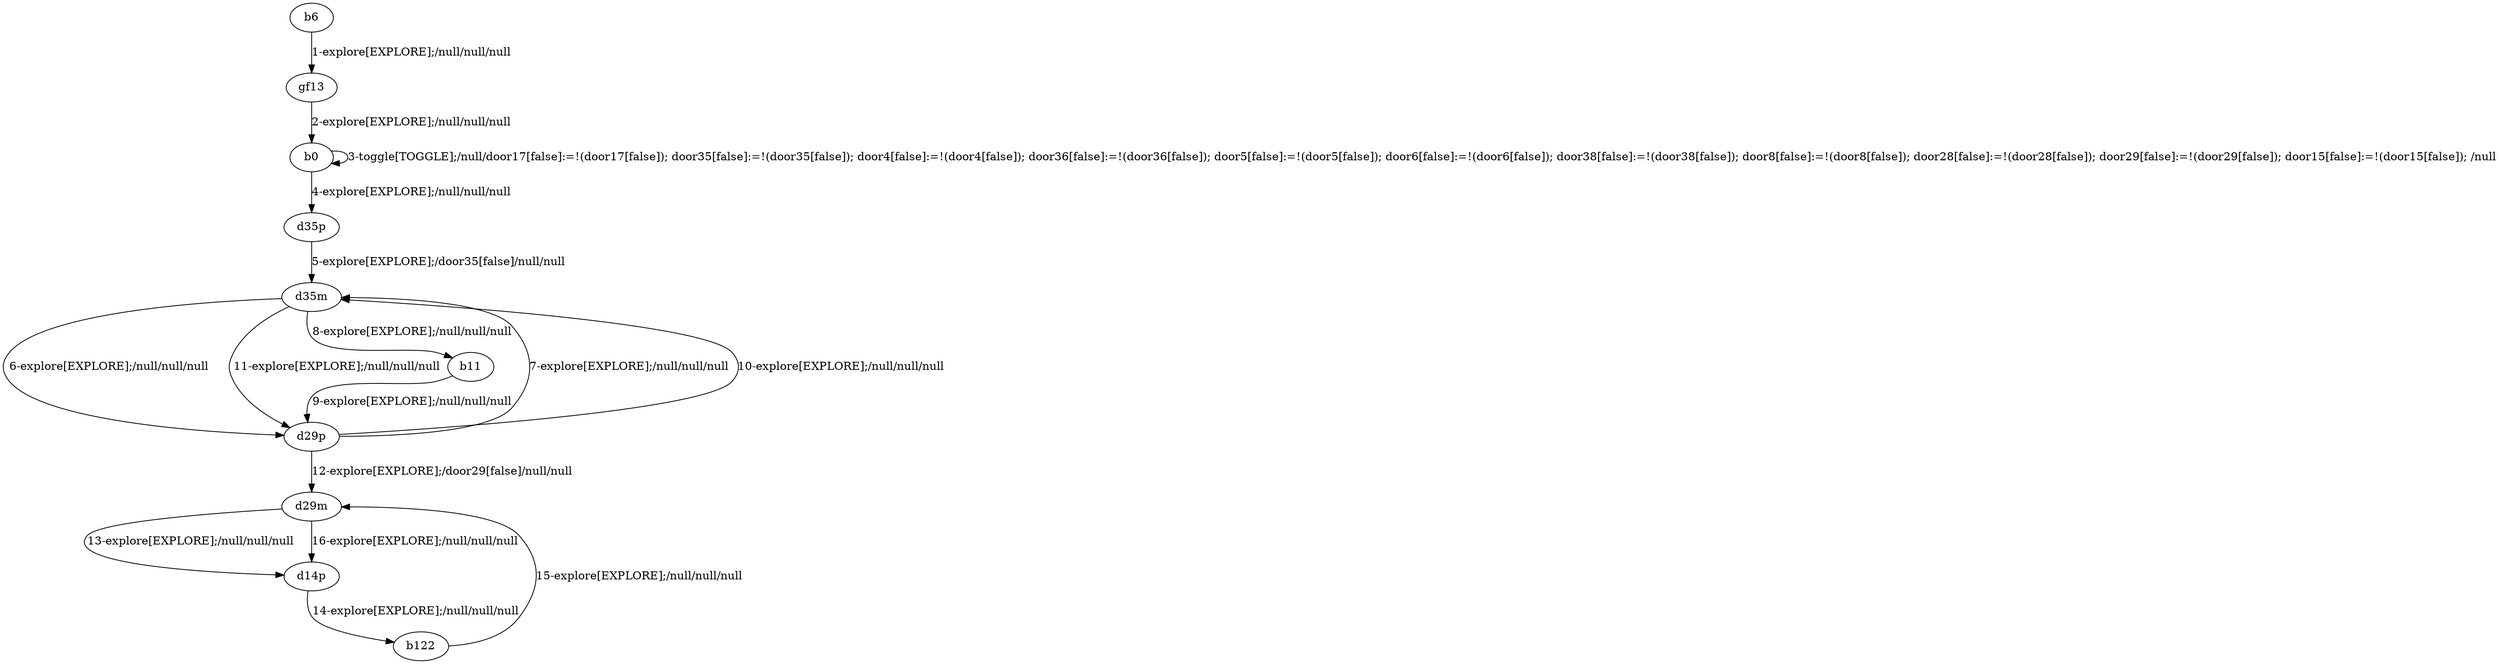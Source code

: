 # Total number of goals covered by this test: 1
# b11 --> d29p

digraph g {
"b6" -> "gf13" [label = "1-explore[EXPLORE];/null/null/null"];
"gf13" -> "b0" [label = "2-explore[EXPLORE];/null/null/null"];
"b0" -> "b0" [label = "3-toggle[TOGGLE];/null/door17[false]:=!(door17[false]); door35[false]:=!(door35[false]); door4[false]:=!(door4[false]); door36[false]:=!(door36[false]); door5[false]:=!(door5[false]); door6[false]:=!(door6[false]); door38[false]:=!(door38[false]); door8[false]:=!(door8[false]); door28[false]:=!(door28[false]); door29[false]:=!(door29[false]); door15[false]:=!(door15[false]); /null"];
"b0" -> "d35p" [label = "4-explore[EXPLORE];/null/null/null"];
"d35p" -> "d35m" [label = "5-explore[EXPLORE];/door35[false]/null/null"];
"d35m" -> "d29p" [label = "6-explore[EXPLORE];/null/null/null"];
"d29p" -> "d35m" [label = "7-explore[EXPLORE];/null/null/null"];
"d35m" -> "b11" [label = "8-explore[EXPLORE];/null/null/null"];
"b11" -> "d29p" [label = "9-explore[EXPLORE];/null/null/null"];
"d29p" -> "d35m" [label = "10-explore[EXPLORE];/null/null/null"];
"d35m" -> "d29p" [label = "11-explore[EXPLORE];/null/null/null"];
"d29p" -> "d29m" [label = "12-explore[EXPLORE];/door29[false]/null/null"];
"d29m" -> "d14p" [label = "13-explore[EXPLORE];/null/null/null"];
"d14p" -> "b122" [label = "14-explore[EXPLORE];/null/null/null"];
"b122" -> "d29m" [label = "15-explore[EXPLORE];/null/null/null"];
"d29m" -> "d14p" [label = "16-explore[EXPLORE];/null/null/null"];
}